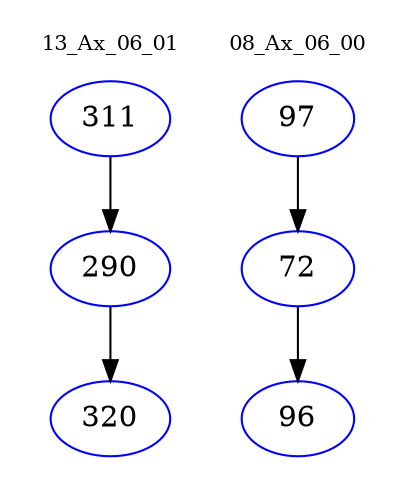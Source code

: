 digraph{
subgraph cluster_0 {
color = white
label = "13_Ax_06_01";
fontsize=10;
T0_311 [label="311", color="blue"]
T0_311 -> T0_290 [color="black"]
T0_290 [label="290", color="blue"]
T0_290 -> T0_320 [color="black"]
T0_320 [label="320", color="blue"]
}
subgraph cluster_1 {
color = white
label = "08_Ax_06_00";
fontsize=10;
T1_97 [label="97", color="blue"]
T1_97 -> T1_72 [color="black"]
T1_72 [label="72", color="blue"]
T1_72 -> T1_96 [color="black"]
T1_96 [label="96", color="blue"]
}
}
